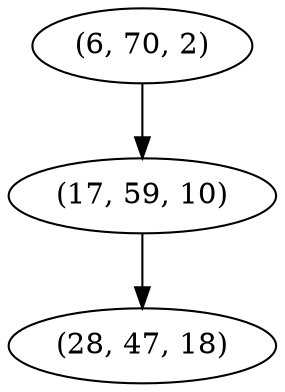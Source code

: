 digraph tree {
    "(6, 70, 2)";
    "(17, 59, 10)";
    "(28, 47, 18)";
    "(6, 70, 2)" -> "(17, 59, 10)";
    "(17, 59, 10)" -> "(28, 47, 18)";
}
